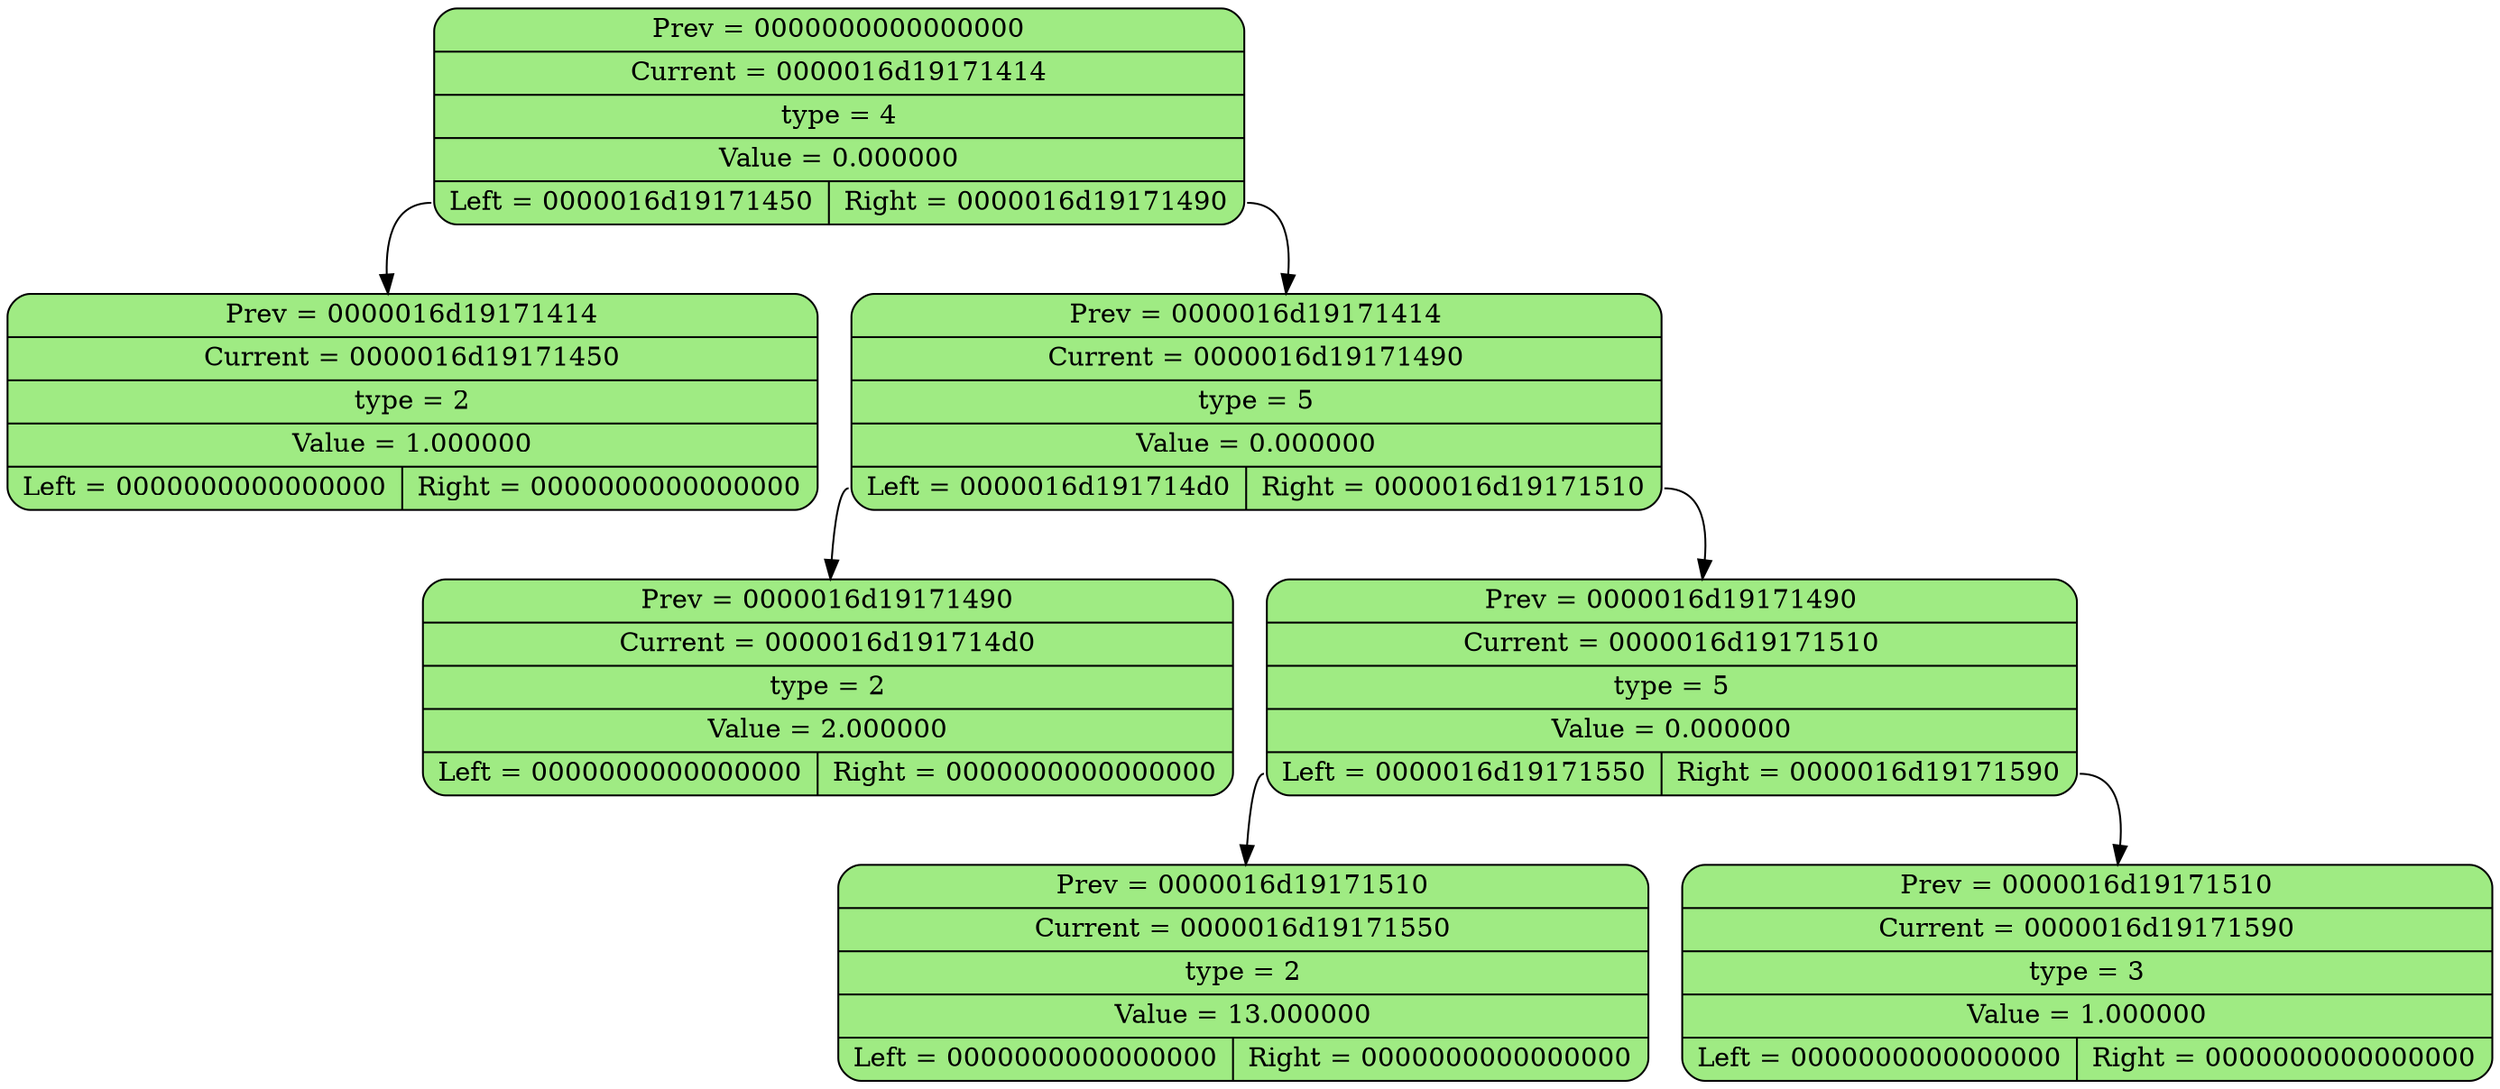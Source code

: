 digraph List_0 {
	graph [dpi = 300];
	rankdir = TB
	"Nod_0" [shape = "Mrecord", style = "filled", fillcolor = "#9feb83", label = "{ <prev> Prev = 0000000000000000 | Current = 0000016d19171414 | type = 4 | Value = 0.000000 |{ <left> Left = 0000016d19171450 | <right> Right = 0000016d19171490} }"]
	"Nod_1" [shape = "Mrecord", style = "filled", fillcolor = "#9feb83", label = "{ <prev> Prev = 0000016d19171414 | Current = 0000016d19171450 | type = 2 | Value = 1.000000 |{ <left> Left = 0000000000000000 | <right> Right = 0000000000000000} }"]
	"Nod_2" [shape = "Mrecord", style = "filled", fillcolor = "#9feb83", label = "{ <prev> Prev = 0000016d19171414 | Current = 0000016d19171490 | type = 5 | Value = 0.000000 |{ <left> Left = 0000016d191714d0 | <right> Right = 0000016d19171510} }"]
	"Nod_3" [shape = "Mrecord", style = "filled", fillcolor = "#9feb83", label = "{ <prev> Prev = 0000016d19171490 | Current = 0000016d191714d0 | type = 2 | Value = 2.000000 |{ <left> Left = 0000000000000000 | <right> Right = 0000000000000000} }"]
	"Nod_4" [shape = "Mrecord", style = "filled", fillcolor = "#9feb83", label = "{ <prev> Prev = 0000016d19171490 | Current = 0000016d19171510 | type = 5 | Value = 0.000000 |{ <left> Left = 0000016d19171550 | <right> Right = 0000016d19171590} }"]
	"Nod_5" [shape = "Mrecord", style = "filled", fillcolor = "#9feb83", label = "{ <prev> Prev = 0000016d19171510 | Current = 0000016d19171550 | type = 2 | Value = 13.000000 |{ <left> Left = 0000000000000000 | <right> Right = 0000000000000000} }"]
	"Nod_6" [shape = "Mrecord", style = "filled", fillcolor = "#9feb83", label = "{ <prev> Prev = 0000016d19171510 | Current = 0000016d19171590 | type = 3 | Value = 1.000000 |{ <left> Left = 0000000000000000 | <right> Right = 0000000000000000} }"]
	{ rank = same;  Nod_0; }
	{ rank = same;  Nod_1;  Nod_2; }
	{ rank = same;  Nod_3;  Nod_4; }
	{ rank = same;  Nod_5;  Nod_6; }
	"Nod_0":left -> "Nod_1";
	"Nod_0":right -> "Nod_2";
	"Nod_2":left -> "Nod_3";
	"Nod_2":right -> "Nod_4";
	"Nod_4":left -> "Nod_5";
	"Nod_4":right -> "Nod_6";
}
